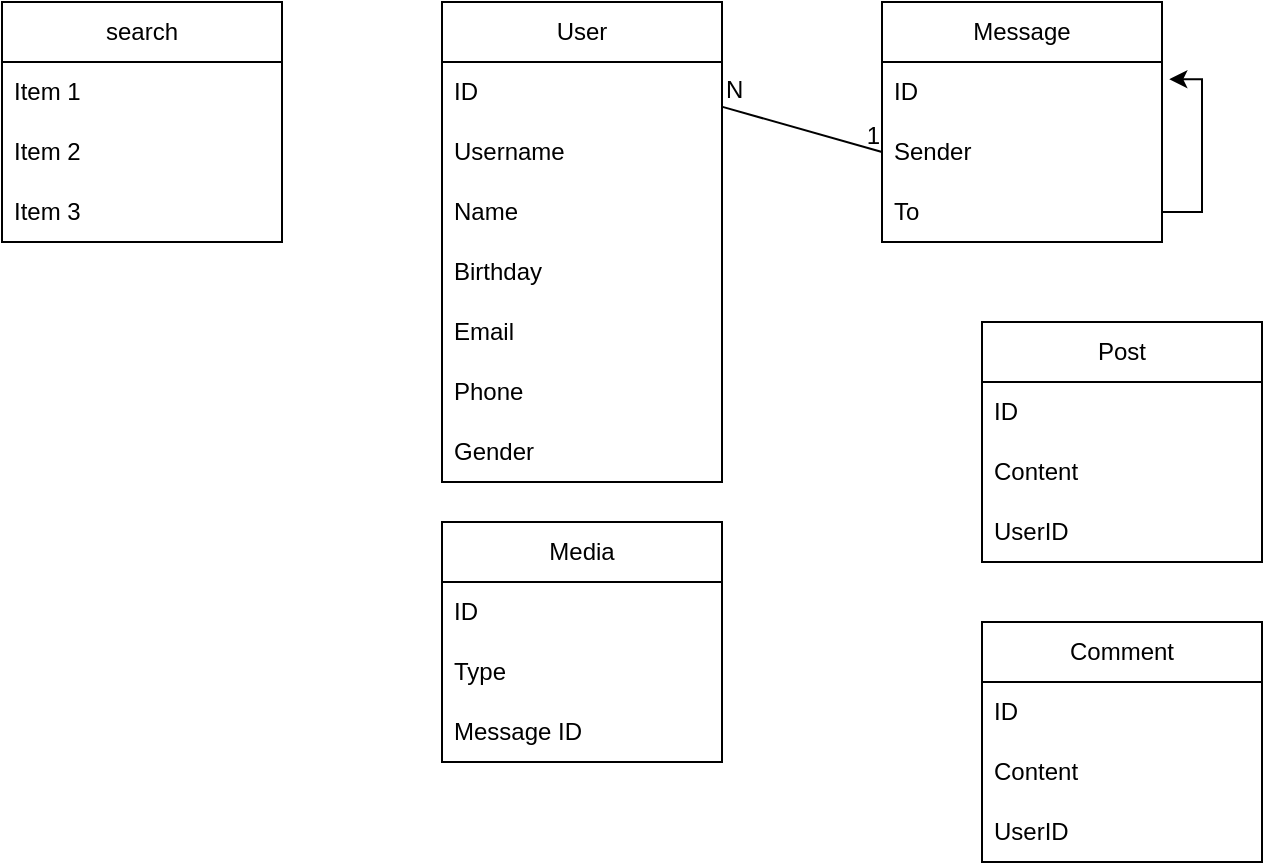<mxfile version="21.7.5" type="device">
  <diagram id="C5RBs43oDa-KdzZeNtuy" name="entity">
    <mxGraphModel dx="695" dy="467" grid="1" gridSize="10" guides="1" tooltips="1" connect="1" arrows="1" fold="1" page="1" pageScale="1" pageWidth="827" pageHeight="1169" math="0" shadow="0">
      <root>
        <mxCell id="WIyWlLk6GJQsqaUBKTNV-0" />
        <mxCell id="WIyWlLk6GJQsqaUBKTNV-1" parent="WIyWlLk6GJQsqaUBKTNV-0" />
        <mxCell id="VAv4ADH4s3COUChHJxhn-0" value="User" style="swimlane;fontStyle=0;childLayout=stackLayout;horizontal=1;startSize=30;horizontalStack=0;resizeParent=1;resizeParentMax=0;resizeLast=0;collapsible=1;marginBottom=0;whiteSpace=wrap;html=1;" parent="WIyWlLk6GJQsqaUBKTNV-1" vertex="1">
          <mxGeometry x="300" y="720" width="140" height="240" as="geometry" />
        </mxCell>
        <mxCell id="VAv4ADH4s3COUChHJxhn-1" value="ID" style="text;strokeColor=none;fillColor=none;align=left;verticalAlign=middle;spacingLeft=4;spacingRight=4;overflow=hidden;points=[[0,0.5],[1,0.5]];portConstraint=eastwest;rotatable=0;whiteSpace=wrap;html=1;" parent="VAv4ADH4s3COUChHJxhn-0" vertex="1">
          <mxGeometry y="30" width="140" height="30" as="geometry" />
        </mxCell>
        <mxCell id="VAv4ADH4s3COUChHJxhn-2" value="Username" style="text;strokeColor=none;fillColor=none;align=left;verticalAlign=middle;spacingLeft=4;spacingRight=4;overflow=hidden;points=[[0,0.5],[1,0.5]];portConstraint=eastwest;rotatable=0;whiteSpace=wrap;html=1;" parent="VAv4ADH4s3COUChHJxhn-0" vertex="1">
          <mxGeometry y="60" width="140" height="30" as="geometry" />
        </mxCell>
        <mxCell id="VAv4ADH4s3COUChHJxhn-3" value="Name" style="text;strokeColor=none;fillColor=none;align=left;verticalAlign=middle;spacingLeft=4;spacingRight=4;overflow=hidden;points=[[0,0.5],[1,0.5]];portConstraint=eastwest;rotatable=0;whiteSpace=wrap;html=1;" parent="VAv4ADH4s3COUChHJxhn-0" vertex="1">
          <mxGeometry y="90" width="140" height="30" as="geometry" />
        </mxCell>
        <mxCell id="VAv4ADH4s3COUChHJxhn-4" value="Birthday" style="text;strokeColor=none;fillColor=none;align=left;verticalAlign=middle;spacingLeft=4;spacingRight=4;overflow=hidden;points=[[0,0.5],[1,0.5]];portConstraint=eastwest;rotatable=0;whiteSpace=wrap;html=1;" parent="VAv4ADH4s3COUChHJxhn-0" vertex="1">
          <mxGeometry y="120" width="140" height="30" as="geometry" />
        </mxCell>
        <mxCell id="VAv4ADH4s3COUChHJxhn-5" value="Email" style="text;strokeColor=none;fillColor=none;align=left;verticalAlign=middle;spacingLeft=4;spacingRight=4;overflow=hidden;points=[[0,0.5],[1,0.5]];portConstraint=eastwest;rotatable=0;whiteSpace=wrap;html=1;" parent="VAv4ADH4s3COUChHJxhn-0" vertex="1">
          <mxGeometry y="150" width="140" height="30" as="geometry" />
        </mxCell>
        <mxCell id="VAv4ADH4s3COUChHJxhn-6" value="Phone" style="text;strokeColor=none;fillColor=none;align=left;verticalAlign=middle;spacingLeft=4;spacingRight=4;overflow=hidden;points=[[0,0.5],[1,0.5]];portConstraint=eastwest;rotatable=0;whiteSpace=wrap;html=1;" parent="VAv4ADH4s3COUChHJxhn-0" vertex="1">
          <mxGeometry y="180" width="140" height="30" as="geometry" />
        </mxCell>
        <mxCell id="0KdYfCz4KY1z-MjJ4fwr-0" value="Gender" style="text;strokeColor=none;fillColor=none;align=left;verticalAlign=middle;spacingLeft=4;spacingRight=4;overflow=hidden;points=[[0,0.5],[1,0.5]];portConstraint=eastwest;rotatable=0;whiteSpace=wrap;html=1;" vertex="1" parent="VAv4ADH4s3COUChHJxhn-0">
          <mxGeometry y="210" width="140" height="30" as="geometry" />
        </mxCell>
        <mxCell id="VAv4ADH4s3COUChHJxhn-7" value="Message" style="swimlane;fontStyle=0;childLayout=stackLayout;horizontal=1;startSize=30;horizontalStack=0;resizeParent=1;resizeParentMax=0;resizeLast=0;collapsible=1;marginBottom=0;whiteSpace=wrap;html=1;" parent="WIyWlLk6GJQsqaUBKTNV-1" vertex="1">
          <mxGeometry x="520" y="720" width="140" height="120" as="geometry" />
        </mxCell>
        <mxCell id="VAv4ADH4s3COUChHJxhn-8" value="ID" style="text;strokeColor=none;fillColor=none;align=left;verticalAlign=middle;spacingLeft=4;spacingRight=4;overflow=hidden;points=[[0,0.5],[1,0.5]];portConstraint=eastwest;rotatable=0;whiteSpace=wrap;html=1;" parent="VAv4ADH4s3COUChHJxhn-7" vertex="1">
          <mxGeometry y="30" width="140" height="30" as="geometry" />
        </mxCell>
        <mxCell id="VAv4ADH4s3COUChHJxhn-9" value="Sender" style="text;strokeColor=none;fillColor=none;align=left;verticalAlign=middle;spacingLeft=4;spacingRight=4;overflow=hidden;points=[[0,0.5],[1,0.5]];portConstraint=eastwest;rotatable=0;whiteSpace=wrap;html=1;" parent="VAv4ADH4s3COUChHJxhn-7" vertex="1">
          <mxGeometry y="60" width="140" height="30" as="geometry" />
        </mxCell>
        <mxCell id="VAv4ADH4s3COUChHJxhn-20" style="edgeStyle=orthogonalEdgeStyle;rounded=0;orthogonalLoop=1;jettySize=auto;html=1;entryX=1.026;entryY=0.287;entryDx=0;entryDy=0;entryPerimeter=0;" parent="VAv4ADH4s3COUChHJxhn-7" source="VAv4ADH4s3COUChHJxhn-10" target="VAv4ADH4s3COUChHJxhn-8" edge="1">
          <mxGeometry relative="1" as="geometry">
            <Array as="points">
              <mxPoint x="160" y="105" />
              <mxPoint x="160" y="39" />
            </Array>
          </mxGeometry>
        </mxCell>
        <mxCell id="VAv4ADH4s3COUChHJxhn-10" value="To" style="text;strokeColor=none;fillColor=none;align=left;verticalAlign=middle;spacingLeft=4;spacingRight=4;overflow=hidden;points=[[0,0.5],[1,0.5]];portConstraint=eastwest;rotatable=0;whiteSpace=wrap;html=1;" parent="VAv4ADH4s3COUChHJxhn-7" vertex="1">
          <mxGeometry y="90" width="140" height="30" as="geometry" />
        </mxCell>
        <mxCell id="VAv4ADH4s3COUChHJxhn-17" value="" style="endArrow=none;html=1;rounded=0;exitX=1.002;exitY=0.748;exitDx=0;exitDy=0;exitPerimeter=0;entryX=0;entryY=0.5;entryDx=0;entryDy=0;" parent="WIyWlLk6GJQsqaUBKTNV-1" source="VAv4ADH4s3COUChHJxhn-1" target="VAv4ADH4s3COUChHJxhn-9" edge="1">
          <mxGeometry relative="1" as="geometry">
            <mxPoint x="440" y="870" as="sourcePoint" />
            <mxPoint x="600" y="870" as="targetPoint" />
          </mxGeometry>
        </mxCell>
        <mxCell id="VAv4ADH4s3COUChHJxhn-18" value="N" style="resizable=0;html=1;whiteSpace=wrap;align=left;verticalAlign=bottom;" parent="VAv4ADH4s3COUChHJxhn-17" connectable="0" vertex="1">
          <mxGeometry x="-1" relative="1" as="geometry" />
        </mxCell>
        <mxCell id="VAv4ADH4s3COUChHJxhn-19" value="1" style="resizable=0;html=1;whiteSpace=wrap;align=right;verticalAlign=bottom;" parent="VAv4ADH4s3COUChHJxhn-17" connectable="0" vertex="1">
          <mxGeometry x="1" relative="1" as="geometry" />
        </mxCell>
        <mxCell id="VAv4ADH4s3COUChHJxhn-23" value="Media" style="swimlane;fontStyle=0;childLayout=stackLayout;horizontal=1;startSize=30;horizontalStack=0;resizeParent=1;resizeParentMax=0;resizeLast=0;collapsible=1;marginBottom=0;whiteSpace=wrap;html=1;" parent="WIyWlLk6GJQsqaUBKTNV-1" vertex="1">
          <mxGeometry x="300" y="980" width="140" height="120" as="geometry" />
        </mxCell>
        <mxCell id="VAv4ADH4s3COUChHJxhn-24" value="ID" style="text;strokeColor=none;fillColor=none;align=left;verticalAlign=middle;spacingLeft=4;spacingRight=4;overflow=hidden;points=[[0,0.5],[1,0.5]];portConstraint=eastwest;rotatable=0;whiteSpace=wrap;html=1;" parent="VAv4ADH4s3COUChHJxhn-23" vertex="1">
          <mxGeometry y="30" width="140" height="30" as="geometry" />
        </mxCell>
        <mxCell id="VAv4ADH4s3COUChHJxhn-25" value="Type" style="text;strokeColor=none;fillColor=none;align=left;verticalAlign=middle;spacingLeft=4;spacingRight=4;overflow=hidden;points=[[0,0.5],[1,0.5]];portConstraint=eastwest;rotatable=0;whiteSpace=wrap;html=1;" parent="VAv4ADH4s3COUChHJxhn-23" vertex="1">
          <mxGeometry y="60" width="140" height="30" as="geometry" />
        </mxCell>
        <mxCell id="VAv4ADH4s3COUChHJxhn-26" value="Message ID" style="text;strokeColor=none;fillColor=none;align=left;verticalAlign=middle;spacingLeft=4;spacingRight=4;overflow=hidden;points=[[0,0.5],[1,0.5]];portConstraint=eastwest;rotatable=0;whiteSpace=wrap;html=1;" parent="VAv4ADH4s3COUChHJxhn-23" vertex="1">
          <mxGeometry y="90" width="140" height="30" as="geometry" />
        </mxCell>
        <mxCell id="0KdYfCz4KY1z-MjJ4fwr-1" value="Post" style="swimlane;fontStyle=0;childLayout=stackLayout;horizontal=1;startSize=30;horizontalStack=0;resizeParent=1;resizeParentMax=0;resizeLast=0;collapsible=1;marginBottom=0;whiteSpace=wrap;html=1;" vertex="1" parent="WIyWlLk6GJQsqaUBKTNV-1">
          <mxGeometry x="570" y="880" width="140" height="120" as="geometry" />
        </mxCell>
        <mxCell id="0KdYfCz4KY1z-MjJ4fwr-2" value="ID" style="text;strokeColor=none;fillColor=none;align=left;verticalAlign=middle;spacingLeft=4;spacingRight=4;overflow=hidden;points=[[0,0.5],[1,0.5]];portConstraint=eastwest;rotatable=0;whiteSpace=wrap;html=1;" vertex="1" parent="0KdYfCz4KY1z-MjJ4fwr-1">
          <mxGeometry y="30" width="140" height="30" as="geometry" />
        </mxCell>
        <mxCell id="0KdYfCz4KY1z-MjJ4fwr-3" value="Content" style="text;strokeColor=none;fillColor=none;align=left;verticalAlign=middle;spacingLeft=4;spacingRight=4;overflow=hidden;points=[[0,0.5],[1,0.5]];portConstraint=eastwest;rotatable=0;whiteSpace=wrap;html=1;" vertex="1" parent="0KdYfCz4KY1z-MjJ4fwr-1">
          <mxGeometry y="60" width="140" height="30" as="geometry" />
        </mxCell>
        <mxCell id="0KdYfCz4KY1z-MjJ4fwr-13" value="UserID" style="text;strokeColor=none;fillColor=none;align=left;verticalAlign=middle;spacingLeft=4;spacingRight=4;overflow=hidden;points=[[0,0.5],[1,0.5]];portConstraint=eastwest;rotatable=0;whiteSpace=wrap;html=1;" vertex="1" parent="0KdYfCz4KY1z-MjJ4fwr-1">
          <mxGeometry y="90" width="140" height="30" as="geometry" />
        </mxCell>
        <mxCell id="0KdYfCz4KY1z-MjJ4fwr-5" value="Comment" style="swimlane;fontStyle=0;childLayout=stackLayout;horizontal=1;startSize=30;horizontalStack=0;resizeParent=1;resizeParentMax=0;resizeLast=0;collapsible=1;marginBottom=0;whiteSpace=wrap;html=1;" vertex="1" parent="WIyWlLk6GJQsqaUBKTNV-1">
          <mxGeometry x="570" y="1030" width="140" height="120" as="geometry" />
        </mxCell>
        <mxCell id="0KdYfCz4KY1z-MjJ4fwr-6" value="ID" style="text;strokeColor=none;fillColor=none;align=left;verticalAlign=middle;spacingLeft=4;spacingRight=4;overflow=hidden;points=[[0,0.5],[1,0.5]];portConstraint=eastwest;rotatable=0;whiteSpace=wrap;html=1;" vertex="1" parent="0KdYfCz4KY1z-MjJ4fwr-5">
          <mxGeometry y="30" width="140" height="30" as="geometry" />
        </mxCell>
        <mxCell id="0KdYfCz4KY1z-MjJ4fwr-7" value="Content" style="text;strokeColor=none;fillColor=none;align=left;verticalAlign=middle;spacingLeft=4;spacingRight=4;overflow=hidden;points=[[0,0.5],[1,0.5]];portConstraint=eastwest;rotatable=0;whiteSpace=wrap;html=1;" vertex="1" parent="0KdYfCz4KY1z-MjJ4fwr-5">
          <mxGeometry y="60" width="140" height="30" as="geometry" />
        </mxCell>
        <mxCell id="0KdYfCz4KY1z-MjJ4fwr-8" value="UserID" style="text;strokeColor=none;fillColor=none;align=left;verticalAlign=middle;spacingLeft=4;spacingRight=4;overflow=hidden;points=[[0,0.5],[1,0.5]];portConstraint=eastwest;rotatable=0;whiteSpace=wrap;html=1;" vertex="1" parent="0KdYfCz4KY1z-MjJ4fwr-5">
          <mxGeometry y="90" width="140" height="30" as="geometry" />
        </mxCell>
        <mxCell id="0KdYfCz4KY1z-MjJ4fwr-9" value="search" style="swimlane;fontStyle=0;childLayout=stackLayout;horizontal=1;startSize=30;horizontalStack=0;resizeParent=1;resizeParentMax=0;resizeLast=0;collapsible=1;marginBottom=0;whiteSpace=wrap;html=1;" vertex="1" parent="WIyWlLk6GJQsqaUBKTNV-1">
          <mxGeometry x="80" y="720" width="140" height="120" as="geometry" />
        </mxCell>
        <mxCell id="0KdYfCz4KY1z-MjJ4fwr-10" value="Item 1" style="text;strokeColor=none;fillColor=none;align=left;verticalAlign=middle;spacingLeft=4;spacingRight=4;overflow=hidden;points=[[0,0.5],[1,0.5]];portConstraint=eastwest;rotatable=0;whiteSpace=wrap;html=1;" vertex="1" parent="0KdYfCz4KY1z-MjJ4fwr-9">
          <mxGeometry y="30" width="140" height="30" as="geometry" />
        </mxCell>
        <mxCell id="0KdYfCz4KY1z-MjJ4fwr-11" value="Item 2" style="text;strokeColor=none;fillColor=none;align=left;verticalAlign=middle;spacingLeft=4;spacingRight=4;overflow=hidden;points=[[0,0.5],[1,0.5]];portConstraint=eastwest;rotatable=0;whiteSpace=wrap;html=1;" vertex="1" parent="0KdYfCz4KY1z-MjJ4fwr-9">
          <mxGeometry y="60" width="140" height="30" as="geometry" />
        </mxCell>
        <mxCell id="0KdYfCz4KY1z-MjJ4fwr-12" value="Item 3" style="text;strokeColor=none;fillColor=none;align=left;verticalAlign=middle;spacingLeft=4;spacingRight=4;overflow=hidden;points=[[0,0.5],[1,0.5]];portConstraint=eastwest;rotatable=0;whiteSpace=wrap;html=1;" vertex="1" parent="0KdYfCz4KY1z-MjJ4fwr-9">
          <mxGeometry y="90" width="140" height="30" as="geometry" />
        </mxCell>
      </root>
    </mxGraphModel>
  </diagram>
</mxfile>

